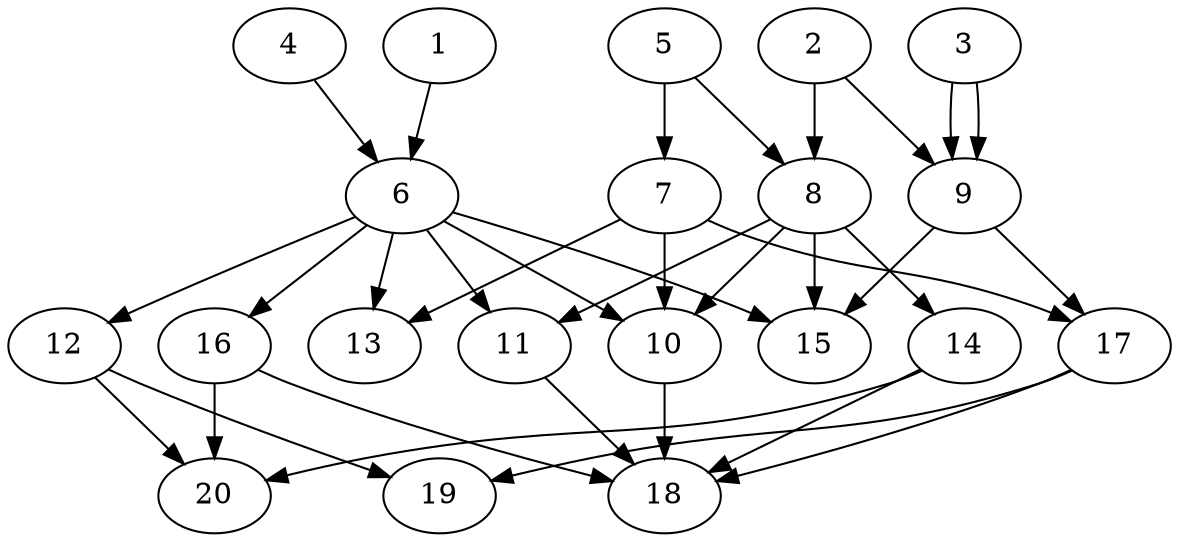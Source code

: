 // DAG automatically generated by daggen at Tue Jul 23 14:23:30 2019
// ./daggen --dot -n 20 --ccr 0.3 --fat 0.6 --regular 0.5 --density 0.6 --mindata 5242880 --maxdata 52428800 
digraph G {
  1 [size="20480000", alpha="0.03", expect_size="6144000"] 
  1 -> 6 [size ="6144000"]
  2 [size="132495360", alpha="0.15", expect_size="39748608"] 
  2 -> 8 [size ="39748608"]
  2 -> 9 [size ="39748608"]
  3 [size="139987627", alpha="0.07", expect_size="41996288"] 
  3 -> 9 [size ="41996288"]
  3 -> 9 [size ="41996288"]
  4 [size="54142293", alpha="0.19", expect_size="16242688"] 
  4 -> 6 [size ="16242688"]
  5 [size="160600747", alpha="0.01", expect_size="48180224"] 
  5 -> 7 [size ="48180224"]
  5 -> 8 [size ="48180224"]
  6 [size="78660267", alpha="0.06", expect_size="23598080"] 
  6 -> 10 [size ="23598080"]
  6 -> 11 [size ="23598080"]
  6 -> 12 [size ="23598080"]
  6 -> 13 [size ="23598080"]
  6 -> 15 [size ="23598080"]
  6 -> 16 [size ="23598080"]
  7 [size="173325653", alpha="0.03", expect_size="51997696"] 
  7 -> 10 [size ="51997696"]
  7 -> 13 [size ="51997696"]
  7 -> 17 [size ="51997696"]
  8 [size="163375787", alpha="0.16", expect_size="49012736"] 
  8 -> 10 [size ="49012736"]
  8 -> 11 [size ="49012736"]
  8 -> 14 [size ="49012736"]
  8 -> 15 [size ="49012736"]
  9 [size="70853973", alpha="0.00", expect_size="21256192"] 
  9 -> 15 [size ="21256192"]
  9 -> 17 [size ="21256192"]
  10 [size="132392960", alpha="0.18", expect_size="39717888"] 
  10 -> 18 [size ="39717888"]
  11 [size="133120000", alpha="0.19", expect_size="39936000"] 
  11 -> 18 [size ="39936000"]
  12 [size="157805227", alpha="0.04", expect_size="47341568"] 
  12 -> 19 [size ="47341568"]
  12 -> 20 [size ="47341568"]
  13 [size="114923520", alpha="0.12", expect_size="34477056"] 
  14 [size="166884693", alpha="0.01", expect_size="50065408"] 
  14 -> 18 [size ="50065408"]
  14 -> 20 [size ="50065408"]
  15 [size="162119680", alpha="0.08", expect_size="48635904"] 
  16 [size="172977493", alpha="0.04", expect_size="51893248"] 
  16 -> 18 [size ="51893248"]
  16 -> 20 [size ="51893248"]
  17 [size="63812267", alpha="0.01", expect_size="19143680"] 
  17 -> 18 [size ="19143680"]
  17 -> 19 [size ="19143680"]
  18 [size="85486933", alpha="0.02", expect_size="25646080"] 
  19 [size="56801280", alpha="0.11", expect_size="17040384"] 
  20 [size="56958293", alpha="0.06", expect_size="17087488"] 
}
